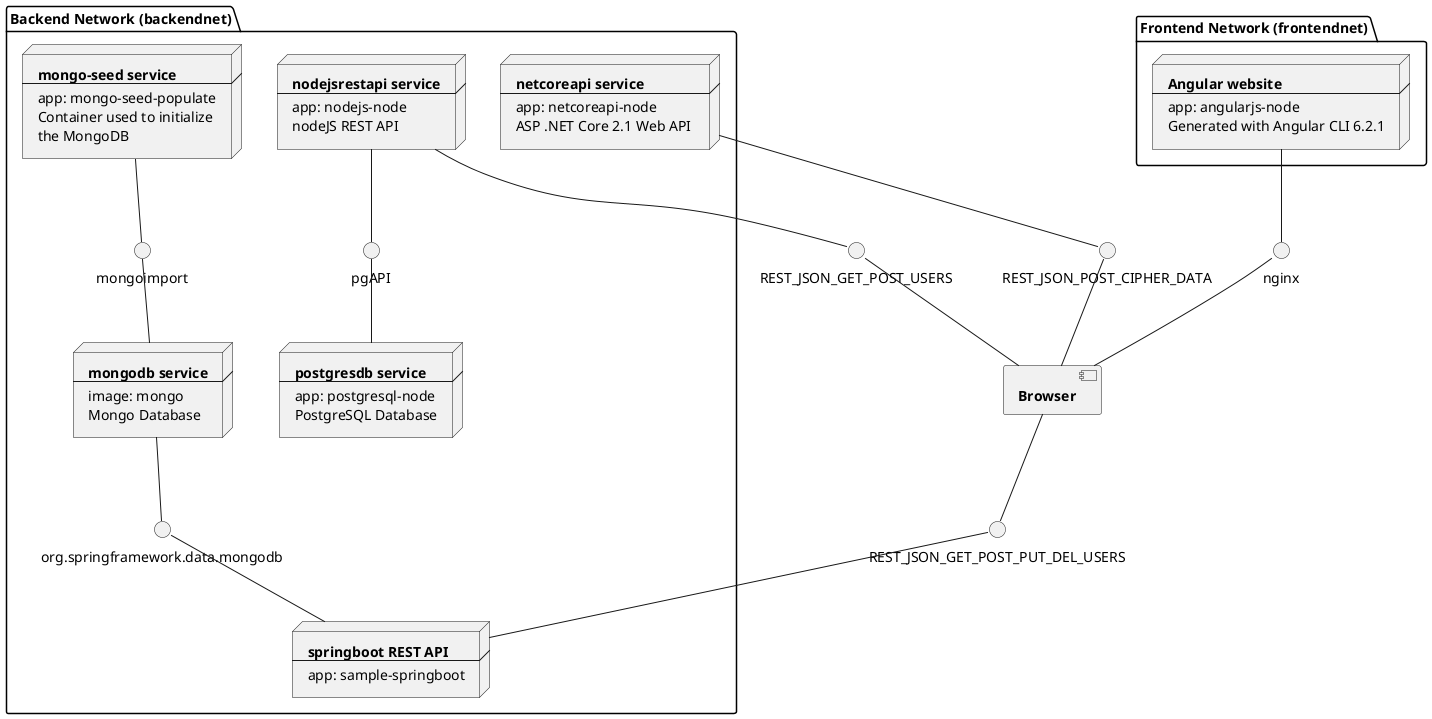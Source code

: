 @startuml

package "Frontend Network (frontendnet)" {
    node angularwebsite [
        <b>Angular website
        ----
        app: angularjs-node
        Generated with Angular CLI 6.2.1
    ]
}

package "Backend Network (backendnet)" {
    node postgresdb [
        <b>postgresdb service
        ----
        app: postgresql-node
        PostgreSQL Database
    ]

    node netcoreapi [
        <b>netcoreapi service
        ----
        app: netcoreapi-node
        ASP .NET Core 2.1 Web API 
    ]

    node nodejsrestapi [
        <b>nodejsrestapi service
        ----
        app: nodejs-node
        nodeJS REST API
    ]

    node springbootapi [
        <b>springboot REST API
        ----
        app: sample-springboot
    ]

    node mongodb [
        <b>mongodb service
        ----
        image: mongo
        Mongo Database
    ]

    [mongodb] -down- org.springframework.data.mongodb
    org.springframework.data.mongodb -down- springbootapi

    node mongoseed [
        <b>mongo-seed service
        ----
        app: mongo-seed-populate
        Container used to initialize 
        the MongoDB
    ]

    [mongodb] -up- mongoimport
    mongoimport -up- mongoseed

    [nodejsrestapi] -- pgAPI
    pgAPI -- postgresdb
}

[nodejsrestapi] -- REST_JSON_GET_POST_USERS
[netcoreapi] -- REST_JSON_POST_CIPHER_DATA
[springbootapi] -up- REST_JSON_GET_POST_PUT_DEL_USERS

component browser [
    <b>Browser
]

[angularwebsite] -- nginx
nginx -- browser

browser -up- REST_JSON_GET_POST_USERS
browser -up- REST_JSON_POST_CIPHER_DATA
browser -down- REST_JSON_GET_POST_PUT_DEL_USERS

@enduml